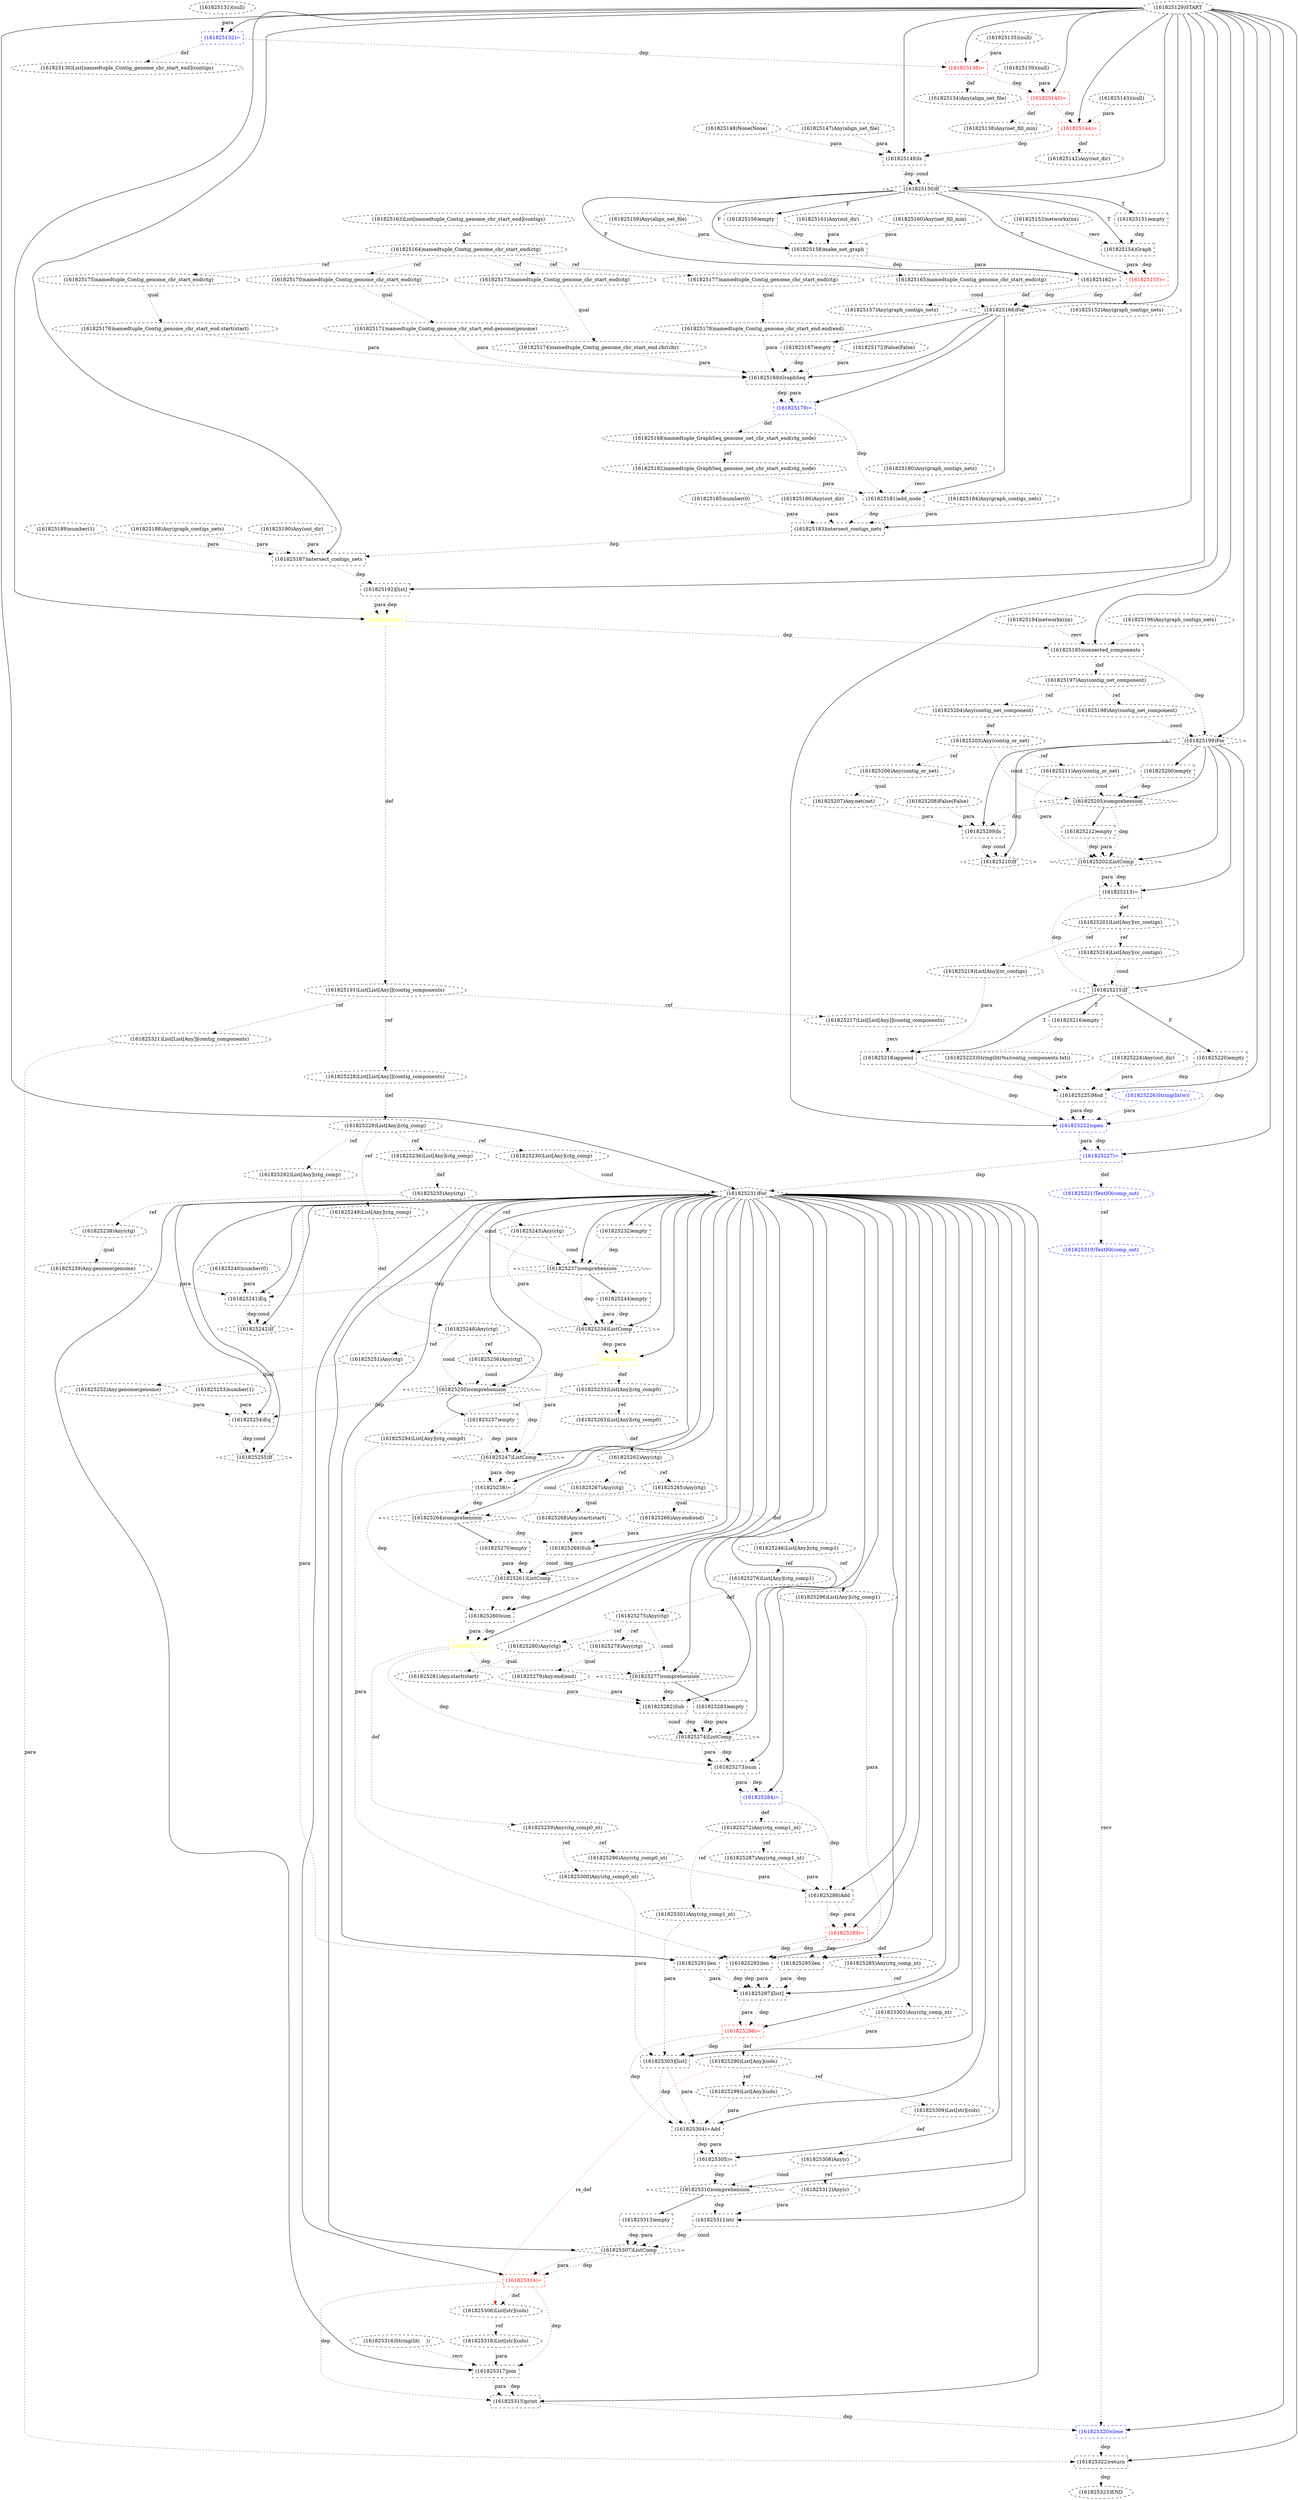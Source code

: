 digraph G {
1 [label="(161825203)Any(contig_or_net)" shape=ellipse style=dashed]
2 [label="(161825322)return" shape=box style=dashed]
3 [label="(161825132)=" shape=box style=dashed color=blue fontcolor=blue]
4 [label="(161825275)Any(ctg)" shape=ellipse style=dashed]
5 [label="(161825169)GraphSeq" shape=box style=dashed]
6 [label="(161825259)Any(ctg_comp0_nt)" shape=ellipse style=dashed]
7 [label="(161825138)Any(net_fill_min)" shape=ellipse style=dashed]
8 [label="(161825155)=" shape=box style=dashed color=red fontcolor=red]
9 [label="(161825320)close" shape=box style=dashed color=blue fontcolor=blue]
10 [label="(161825206)Any(contig_or_net)" shape=ellipse style=dashed]
11 [label="(161825218)append" shape=box style=dashed]
12 [label="(161825192)[list]" shape=box style=dashed]
13 [label="(161825298)=" shape=box style=dashed color=red fontcolor=red]
14 [label="(161825315)print" shape=box style=dashed]
15 [label="(161825282)Sub" shape=box style=dashed]
16 [label="(161825205)comprehension" shape=diamond style=dashed]
17 [label="(161825178)namedtuple_Contig_genome_chr_start_end.end(end)" shape=ellipse style=dashed]
18 [label="(161825187)intersect_contigs_nets" shape=box style=dashed]
19 [label="(161825260)sum" shape=box style=dashed]
20 [label="(161825302)Any(ctg_comp_nt)" shape=ellipse style=dashed]
21 [label="(161825258)=" shape=box style=dashed color=black fontcolor=black]
22 [label="(161825183)intersect_contigs_nets" shape=box style=dashed]
23 [label="(161825199)For" shape=diamond style=dashed]
24 [label="(161825139)(null)" shape=ellipse style=dashed]
25 [label="(161825166)For" shape=diamond style=dashed]
26 [label="(161825307)ListComp" shape=diamond style=dashed]
27 [label="(161825233)List[Any](ctg_comp0)" shape=ellipse style=dashed]
28 [label="(161825142)Any(out_dir)" shape=ellipse style=dashed]
29 [label="(161825244)empty" shape=box style=dashed]
30 [label="(161825273)sum" shape=box style=dashed]
31 [label="(161825303)[list]" shape=box style=dashed]
32 [label="(161825212)empty" shape=box style=dashed]
33 [label="(161825234)ListComp" shape=diamond style=dashed]
34 [label="(161825261)ListComp" shape=diamond style=dashed]
35 [label="(161825291)len" shape=box style=dashed]
36 [label="(161825193)=" shape=box style=dashed color=yellow fontcolor=yellow]
37 [label="(161825191)List[List[Any]](contig_components)" shape=ellipse style=dashed]
38 [label="(161825286)Any(ctg_comp0_nt)" shape=ellipse style=dashed]
39 [label="(161825241)Eq" shape=box style=dashed]
40 [label="(161825264)comprehension" shape=diamond style=dashed]
41 [label="(161825309)List[str](cols)" shape=ellipse style=dashed]
42 [label="(161825210)If" shape=diamond style=dashed]
43 [label="(161825170)namedtuple_Contig_genome_chr_start_end(ctg)" shape=ellipse style=dashed]
44 [label="(161825269)Sub" shape=box style=dashed]
45 [label="(161825223)String(lit(%s/contig_components.txt))" shape=ellipse style=dashed]
46 [label="(161825189)number(1)" shape=ellipse style=dashed]
47 [label="(161825295)len" shape=box style=dashed]
48 [label="(161825177)namedtuple_Contig_genome_chr_start_end(ctg)" shape=ellipse style=dashed]
49 [label="(161825181)add_node" shape=box style=dashed]
50 [label="(161825195)connected_components" shape=box style=dashed]
51 [label="(161825150)If" shape=diamond style=dashed]
52 [label="(161825158)make_net_graph" shape=box style=dashed]
53 [label="(161825202)ListComp" shape=diamond style=dashed]
54 [label="(161825294)List[Any](ctg_comp0)" shape=ellipse style=dashed]
55 [label="(161825278)Any(ctg)" shape=ellipse style=dashed]
56 [label="(161825316)String(lit(	))" shape=ellipse style=dashed]
57 [label="(161825153)networkx(nx)" shape=ellipse style=dashed]
58 [label="(161825185)number(0)" shape=ellipse style=dashed]
59 [label="(161825220)empty" shape=box style=dashed]
60 [label="(161825172)False(False)" shape=ellipse style=dashed]
61 [label="(161825288)Add" shape=box style=dashed]
62 [label="(161825201)List[Any](cc_contigs)" shape=ellipse style=dashed]
63 [label="(161825272)Any(ctg_comp1_nt)" shape=ellipse style=dashed]
64 [label="(161825168)namedtuple_GraphSeq_genome_net_chr_start_end(ctg_node)" shape=ellipse style=dashed]
65 [label="(161825263)List[Any](ctg_comp0)" shape=ellipse style=dashed]
66 [label="(161825216)empty" shape=box style=dashed]
67 [label="(161825248)Any(ctg)" shape=ellipse style=dashed]
68 [label="(161825256)Any(ctg)" shape=ellipse style=dashed]
69 [label="(161825221)TextIO(comp_out)" shape=ellipse style=dashed color=blue fontcolor=blue]
70 [label="(161825270)empty" shape=box style=dashed]
71 [label="(161825164)namedtuple_Contig_genome_chr_start_end(ctg)" shape=ellipse style=dashed]
72 [label="(161825284)=" shape=box style=dashed color=blue fontcolor=blue]
73 [label="(161825265)Any(ctg)" shape=ellipse style=dashed]
74 [label="(161825175)namedtuple_Contig_genome_chr_start_end(ctg)" shape=ellipse style=dashed]
75 [label="(161825253)number(1)" shape=ellipse style=dashed]
76 [label="(161825268)Any.start(start)" shape=ellipse style=dashed]
77 [label="(161825289)=" shape=box style=dashed color=red fontcolor=red]
78 [label="(161825176)namedtuple_Contig_genome_chr_start_end.start(start)" shape=ellipse style=dashed]
79 [label="(161825237)comprehension" shape=diamond style=dashed]
80 [label="(161825186)Any(out_dir)" shape=ellipse style=dashed]
81 [label="(161825318)List[str](cols)" shape=ellipse style=dashed]
82 [label="(161825217)List[List[Any]](contig_components)" shape=ellipse style=dashed]
83 [label="(161825257)empty" shape=box style=dashed]
84 [label="(161825266)Any.end(end)" shape=ellipse style=dashed]
85 [label="(161825267)Any(ctg)" shape=ellipse style=dashed]
86 [label="(161825152)Any(graph_contigs_nets)" shape=ellipse style=dashed]
87 [label="(161825235)Any(ctg)" shape=ellipse style=dashed]
88 [label="(161825161)Any(out_dir)" shape=ellipse style=dashed]
89 [label="(161825198)Any(contig_net_component)" shape=ellipse style=dashed]
90 [label="(161825207)Any.net(net)" shape=ellipse style=dashed]
91 [label="(161825311)str" shape=box style=dashed]
92 [label="(161825313)empty" shape=box style=dashed]
93 [label="(161825160)Any(net_fill_min)" shape=ellipse style=dashed]
94 [label="(161825314)=" shape=box style=dashed color=red fontcolor=red]
95 [label="(161825143)(null)" shape=ellipse style=dashed]
96 [label="(161825162)=" shape=box style=dashed color=black fontcolor=black]
97 [label="(161825251)Any(ctg)" shape=ellipse style=dashed]
98 [label="(161825231)For" shape=diamond style=dashed]
99 [label="(161825225)Mod" shape=box style=dashed]
100 [label="(161825271)=" shape=box style=dashed color=yellow fontcolor=yellow]
101 [label="(161825246)List[Any](ctg_comp1)" shape=ellipse style=dashed]
102 [label="(161825227)=" shape=box style=dashed color=blue fontcolor=blue]
103 [label="(161825140)=" shape=box style=dashed color=red fontcolor=red]
104 [label="(161825279)Any.end(end)" shape=ellipse style=dashed]
105 [label="(161825229)List[Any](ctg_comp)" shape=ellipse style=dashed]
106 [label="(161825242)If" shape=diamond style=dashed]
107 [label="(161825224)Any(out_dir)" shape=ellipse style=dashed]
108 [label="(161825135)(null)" shape=ellipse style=dashed]
109 [label="(161825204)Any(contig_net_component)" shape=ellipse style=dashed]
110 [label="(161825312)Any(c)" shape=ellipse style=dashed]
111 [label="(161825323)END" style=dashed]
112 [label="(161825240)number(0)" shape=ellipse style=dashed]
113 [label="(161825297)[list]" shape=box style=dashed]
114 [label="(161825305)=" shape=box style=dashed]
115 [label="(161825180)Any(graph_contigs_nets)" shape=ellipse style=dashed]
116 [label="(161825304)=Add" shape=box style=dashed]
117 [label="(161825188)Any(graph_contigs_nets)" shape=ellipse style=dashed]
118 [label="(161825156)empty" shape=box style=dashed]
119 [label="(161825243)Any(ctg)" shape=ellipse style=dashed]
120 [label="(161825301)Any(ctg_comp1_nt)" shape=ellipse style=dashed]
121 [label="(161825238)Any(ctg)" shape=ellipse style=dashed]
122 [label="(161825308)Any(c)" shape=ellipse style=dashed]
123 [label="(161825293)len" shape=box style=dashed]
124 [label="(161825194)networkx(nx)" shape=ellipse style=dashed]
125 [label="(161825306)List[str](cols)" shape=ellipse style=dashed]
126 [label="(161825171)namedtuple_Contig_genome_chr_start_end.genome(genome)" shape=ellipse style=dashed]
127 [label="(161825290)List[Any](cols)" shape=ellipse style=dashed]
128 [label="(161825254)Eq" shape=box style=dashed]
129 [label="(161825228)List[List[Any]](contig_components)" shape=ellipse style=dashed]
130 [label="(161825250)comprehension" shape=diamond style=dashed]
131 [label="(161825230)List[Any](ctg_comp)" shape=ellipse style=dashed]
132 [label="(161825276)List[Any](ctg_comp1)" shape=ellipse style=dashed]
133 [label="(161825147)Any(align_net_file)" shape=ellipse style=dashed]
134 [label="(161825281)Any.start(start)" shape=ellipse style=dashed]
135 [label="(161825165)namedtuple_Contig_genome_chr_start_end(ctg)" shape=ellipse style=dashed]
136 [label="(161825136)=" shape=box style=dashed color=red fontcolor=red]
137 [label="(161825208)False(False)" shape=ellipse style=dashed]
138 [label="(161825277)comprehension" shape=diamond style=dashed]
139 [label="(161825319)TextIO(comp_out)" shape=ellipse style=dashed color=blue fontcolor=blue]
140 [label="(161825213)=" shape=box style=dashed color=black fontcolor=black]
141 [label="(161825226)String(lit(w))" shape=ellipse style=dashed color=blue fontcolor=blue]
142 [label="(161825219)List[Any](cc_contigs)" shape=ellipse style=dashed]
143 [label="(161825287)Any(ctg_comp1_nt)" shape=ellipse style=dashed]
144 [label="(161825149)Is" shape=box style=dashed]
145 [label="(161825167)empty" shape=box style=dashed]
146 [label="(161825274)ListComp" shape=diamond style=dashed]
147 [label="(161825182)namedtuple_GraphSeq_genome_net_chr_start_end(ctg_node)" shape=ellipse style=dashed]
148 [label="(161825245)=" shape=box style=dashed color=yellow fontcolor=yellow]
149 [label="(161825214)List[Any](cc_contigs)" shape=ellipse style=dashed]
150 [label="(161825249)List[Any](ctg_comp)" shape=ellipse style=dashed]
151 [label="(161825310)comprehension" shape=diamond style=dashed]
152 [label="(161825197)Any(contig_net_component)" shape=ellipse style=dashed]
153 [label="(161825236)List[Any](ctg_comp)" shape=ellipse style=dashed]
154 [label="(161825190)Any(out_dir)" shape=ellipse style=dashed]
155 [label="(161825262)Any(ctg)" shape=ellipse style=dashed]
156 [label="(161825129)START" style=dashed]
157 [label="(161825299)List[Any](cols)" shape=ellipse style=dashed]
158 [label="(161825157)Any(graph_contigs_nets)" shape=ellipse style=dashed]
159 [label="(161825163)List[namedtuple_Contig_genome_chr_start_end](contigs)" shape=ellipse style=dashed]
160 [label="(161825154)Graph" shape=box style=dashed]
161 [label="(161825179)=" shape=box style=dashed color=blue fontcolor=blue]
162 [label="(161825184)Any(graph_contigs_nets)" shape=ellipse style=dashed]
163 [label="(161825280)Any(ctg)" shape=ellipse style=dashed]
164 [label="(161825252)Any.genome(genome)" shape=ellipse style=dashed]
165 [label="(161825255)If" shape=diamond style=dashed]
166 [label="(161825196)Any(graph_contigs_nets)" shape=ellipse style=dashed]
167 [label="(161825173)namedtuple_Contig_genome_chr_start_end(ctg)" shape=ellipse style=dashed]
168 [label="(161825247)ListComp" shape=diamond style=dashed]
169 [label="(161825222)open" shape=box style=dashed color=blue fontcolor=blue]
170 [label="(161825200)empty" shape=box style=dashed]
171 [label="(161825296)List[Any](ctg_comp1)" shape=ellipse style=dashed]
172 [label="(161825300)Any(ctg_comp0_nt)" shape=ellipse style=dashed]
173 [label="(161825131)(null)" shape=ellipse style=dashed]
174 [label="(161825209)Is" shape=box style=dashed]
175 [label="(161825144)=" shape=box style=dashed color=red fontcolor=red]
176 [label="(161825215)If" shape=diamond style=dashed]
177 [label="(161825232)empty" shape=box style=dashed]
178 [label="(161825130)List[namedtuple_Contig_genome_chr_start_end](contigs)" shape=ellipse style=dashed]
179 [label="(161825321)List[List[Any]](contig_components)" shape=ellipse style=dashed]
180 [label="(161825174)namedtuple_Contig_genome_chr_start_end.chr(chr)" shape=ellipse style=dashed]
181 [label="(161825285)Any(ctg_comp_nt)" shape=ellipse style=dashed]
182 [label="(161825159)Any(align_net_file)" shape=ellipse style=dashed]
183 [label="(161825292)List[Any](ctg_comp)" shape=ellipse style=dashed]
184 [label="(161825239)Any.genome(genome)" shape=ellipse style=dashed]
185 [label="(161825151)empty" shape=box style=dashed]
186 [label="(161825211)Any(contig_or_net)" shape=ellipse style=dashed]
187 [label="(161825134)Any(align_net_file)" shape=ellipse style=dashed]
188 [label="(161825317)join" shape=box style=dashed]
189 [label="(161825283)empty" shape=box style=dashed]
190 [label="(161825148)None(None)" shape=ellipse style=dashed]
109 -> 1 [label="def" style=dotted];
156 -> 2 [label="" style=solid];
179 -> 2 [label="para" style=dotted];
9 -> 2 [label="dep" style=dotted];
156 -> 3 [label="" style=solid];
173 -> 3 [label="para" style=dotted];
132 -> 4 [label="def" style=dotted];
25 -> 5 [label="" style=solid];
126 -> 5 [label="para" style=dotted];
60 -> 5 [label="para" style=dotted];
180 -> 5 [label="para" style=dotted];
78 -> 5 [label="para" style=dotted];
17 -> 5 [label="para" style=dotted];
145 -> 5 [label="dep" style=dotted];
100 -> 6 [label="def" style=dotted];
103 -> 7 [label="def" style=dotted];
51 -> 8 [label="T"];
160 -> 8 [label="dep" style=dotted];
160 -> 8 [label="para" style=dotted];
156 -> 9 [label="" style=solid];
139 -> 9 [label="recv" style=dotted];
14 -> 9 [label="dep" style=dotted];
1 -> 10 [label="ref" style=dotted];
176 -> 11 [label="T"];
82 -> 11 [label="recv" style=dotted];
142 -> 11 [label="para" style=dotted];
66 -> 11 [label="dep" style=dotted];
156 -> 12 [label="" style=solid];
18 -> 12 [label="dep" style=dotted];
98 -> 13 [label="" style=solid];
113 -> 13 [label="dep" style=dotted];
113 -> 13 [label="para" style=dotted];
98 -> 14 [label="" style=solid];
188 -> 14 [label="dep" style=dotted];
188 -> 14 [label="para" style=dotted];
94 -> 14 [label="dep" style=dotted];
98 -> 15 [label="" style=solid];
104 -> 15 [label="para" style=dotted];
134 -> 15 [label="para" style=dotted];
138 -> 15 [label="dep" style=dotted];
23 -> 16 [label="" style=solid];
1 -> 16 [label="cond" style=dotted];
186 -> 16 [label="cond" style=dotted];
170 -> 16 [label="dep" style=dotted];
48 -> 17 [label="qual" style=dotted];
156 -> 18 [label="" style=solid];
117 -> 18 [label="para" style=dotted];
46 -> 18 [label="para" style=dotted];
154 -> 18 [label="para" style=dotted];
22 -> 18 [label="dep" style=dotted];
98 -> 19 [label="" style=solid];
34 -> 19 [label="dep" style=dotted];
34 -> 19 [label="para" style=dotted];
21 -> 19 [label="dep" style=dotted];
181 -> 20 [label="ref" style=dotted];
98 -> 21 [label="" style=solid];
168 -> 21 [label="dep" style=dotted];
168 -> 21 [label="para" style=dotted];
156 -> 22 [label="" style=solid];
162 -> 22 [label="para" style=dotted];
58 -> 22 [label="para" style=dotted];
80 -> 22 [label="para" style=dotted];
49 -> 22 [label="dep" style=dotted];
156 -> 23 [label="" style=solid];
50 -> 23 [label="dep" style=dotted];
89 -> 23 [label="cond" style=dotted];
156 -> 25 [label="" style=solid];
135 -> 25 [label="cond" style=dotted];
8 -> 25 [label="dep" style=dotted];
96 -> 25 [label="dep" style=dotted];
98 -> 26 [label="" style=solid];
91 -> 26 [label="dep" style=dotted];
91 -> 26 [label="cond" style=dotted];
92 -> 26 [label="dep" style=dotted];
92 -> 26 [label="para" style=dotted];
148 -> 27 [label="def" style=dotted];
175 -> 28 [label="def" style=dotted];
79 -> 29 [label="" style=solid];
98 -> 30 [label="" style=solid];
146 -> 30 [label="dep" style=dotted];
146 -> 30 [label="para" style=dotted];
100 -> 30 [label="dep" style=dotted];
98 -> 31 [label="" style=solid];
172 -> 31 [label="para" style=dotted];
120 -> 31 [label="para" style=dotted];
20 -> 31 [label="para" style=dotted];
13 -> 31 [label="dep" style=dotted];
16 -> 32 [label="" style=solid];
98 -> 33 [label="" style=solid];
79 -> 33 [label="dep" style=dotted];
119 -> 33 [label="para" style=dotted];
29 -> 33 [label="dep" style=dotted];
29 -> 33 [label="para" style=dotted];
98 -> 34 [label="" style=solid];
44 -> 34 [label="dep" style=dotted];
44 -> 34 [label="cond" style=dotted];
70 -> 34 [label="dep" style=dotted];
70 -> 34 [label="para" style=dotted];
98 -> 35 [label="" style=solid];
183 -> 35 [label="para" style=dotted];
77 -> 35 [label="dep" style=dotted];
156 -> 36 [label="" style=solid];
12 -> 36 [label="dep" style=dotted];
12 -> 36 [label="para" style=dotted];
36 -> 37 [label="def" style=dotted];
6 -> 38 [label="ref" style=dotted];
98 -> 39 [label="" style=solid];
184 -> 39 [label="para" style=dotted];
112 -> 39 [label="para" style=dotted];
79 -> 39 [label="dep" style=dotted];
98 -> 40 [label="" style=solid];
155 -> 40 [label="cond" style=dotted];
21 -> 40 [label="dep" style=dotted];
127 -> 41 [label="ref" style=dotted];
23 -> 42 [label="" style=solid];
174 -> 42 [label="dep" style=dotted];
174 -> 42 [label="cond" style=dotted];
71 -> 43 [label="ref" style=dotted];
98 -> 44 [label="" style=solid];
84 -> 44 [label="para" style=dotted];
76 -> 44 [label="para" style=dotted];
40 -> 44 [label="dep" style=dotted];
98 -> 47 [label="" style=solid];
171 -> 47 [label="para" style=dotted];
77 -> 47 [label="dep" style=dotted];
71 -> 48 [label="ref" style=dotted];
25 -> 49 [label="" style=solid];
115 -> 49 [label="recv" style=dotted];
147 -> 49 [label="para" style=dotted];
161 -> 49 [label="dep" style=dotted];
156 -> 50 [label="" style=solid];
124 -> 50 [label="recv" style=dotted];
166 -> 50 [label="para" style=dotted];
36 -> 50 [label="dep" style=dotted];
156 -> 51 [label="" style=solid];
144 -> 51 [label="dep" style=dotted];
144 -> 51 [label="cond" style=dotted];
51 -> 52 [label="F"];
182 -> 52 [label="para" style=dotted];
93 -> 52 [label="para" style=dotted];
88 -> 52 [label="para" style=dotted];
118 -> 52 [label="dep" style=dotted];
23 -> 53 [label="" style=solid];
16 -> 53 [label="dep" style=dotted];
186 -> 53 [label="para" style=dotted];
32 -> 53 [label="dep" style=dotted];
32 -> 53 [label="para" style=dotted];
27 -> 54 [label="ref" style=dotted];
4 -> 55 [label="ref" style=dotted];
176 -> 59 [label="F"];
98 -> 61 [label="" style=solid];
38 -> 61 [label="para" style=dotted];
143 -> 61 [label="para" style=dotted];
72 -> 61 [label="dep" style=dotted];
140 -> 62 [label="def" style=dotted];
72 -> 63 [label="def" style=dotted];
161 -> 64 [label="def" style=dotted];
27 -> 65 [label="ref" style=dotted];
176 -> 66 [label="T"];
150 -> 67 [label="def" style=dotted];
67 -> 68 [label="ref" style=dotted];
102 -> 69 [label="def" style=dotted];
40 -> 70 [label="" style=solid];
159 -> 71 [label="def" style=dotted];
98 -> 72 [label="" style=solid];
30 -> 72 [label="dep" style=dotted];
30 -> 72 [label="para" style=dotted];
155 -> 73 [label="ref" style=dotted];
71 -> 74 [label="ref" style=dotted];
85 -> 76 [label="qual" style=dotted];
98 -> 77 [label="" style=solid];
61 -> 77 [label="dep" style=dotted];
61 -> 77 [label="para" style=dotted];
74 -> 78 [label="qual" style=dotted];
98 -> 79 [label="" style=solid];
87 -> 79 [label="cond" style=dotted];
119 -> 79 [label="cond" style=dotted];
177 -> 79 [label="dep" style=dotted];
125 -> 81 [label="ref" style=dotted];
37 -> 82 [label="ref" style=dotted];
130 -> 83 [label="" style=solid];
73 -> 84 [label="qual" style=dotted];
155 -> 85 [label="ref" style=dotted];
8 -> 86 [label="def" style=dotted];
153 -> 87 [label="def" style=dotted];
152 -> 89 [label="ref" style=dotted];
10 -> 90 [label="qual" style=dotted];
98 -> 91 [label="" style=solid];
110 -> 91 [label="para" style=dotted];
151 -> 91 [label="dep" style=dotted];
151 -> 92 [label="" style=solid];
98 -> 94 [label="" style=solid];
26 -> 94 [label="dep" style=dotted];
26 -> 94 [label="para" style=dotted];
51 -> 96 [label="F"];
52 -> 96 [label="dep" style=dotted];
52 -> 96 [label="para" style=dotted];
67 -> 97 [label="ref" style=dotted];
156 -> 98 [label="" style=solid];
131 -> 98 [label="cond" style=dotted];
102 -> 98 [label="dep" style=dotted];
156 -> 99 [label="" style=solid];
45 -> 99 [label="para" style=dotted];
107 -> 99 [label="para" style=dotted];
11 -> 99 [label="dep" style=dotted];
59 -> 99 [label="dep" style=dotted];
98 -> 100 [label="" style=solid];
19 -> 100 [label="dep" style=dotted];
19 -> 100 [label="para" style=dotted];
21 -> 101 [label="def" style=dotted];
156 -> 102 [label="" style=solid];
169 -> 102 [label="dep" style=dotted];
169 -> 102 [label="para" style=dotted];
156 -> 103 [label="" style=solid];
24 -> 103 [label="para" style=dotted];
136 -> 103 [label="dep" style=dotted];
55 -> 104 [label="qual" style=dotted];
129 -> 105 [label="def" style=dotted];
98 -> 106 [label="" style=solid];
39 -> 106 [label="dep" style=dotted];
39 -> 106 [label="cond" style=dotted];
152 -> 109 [label="ref" style=dotted];
122 -> 110 [label="ref" style=dotted];
2 -> 111 [label="dep" style=dotted];
98 -> 113 [label="" style=solid];
35 -> 113 [label="dep" style=dotted];
35 -> 113 [label="para" style=dotted];
123 -> 113 [label="dep" style=dotted];
123 -> 113 [label="para" style=dotted];
47 -> 113 [label="dep" style=dotted];
47 -> 113 [label="para" style=dotted];
98 -> 114 [label="" style=solid];
116 -> 114 [label="dep" style=dotted];
116 -> 114 [label="para" style=dotted];
98 -> 116 [label="" style=solid];
157 -> 116 [label="para" style=dotted];
31 -> 116 [label="dep" style=dotted];
31 -> 116 [label="para" style=dotted];
13 -> 116 [label="dep" style=dotted];
51 -> 118 [label="F"];
87 -> 119 [label="ref" style=dotted];
63 -> 120 [label="ref" style=dotted];
87 -> 121 [label="ref" style=dotted];
41 -> 122 [label="def" style=dotted];
98 -> 123 [label="" style=solid];
54 -> 123 [label="para" style=dotted];
77 -> 123 [label="dep" style=dotted];
94 -> 125 [label="def" style=dotted];
127 -> 125 [label="re_def" style=dotted color=red];
43 -> 126 [label="qual" style=dotted];
13 -> 127 [label="def" style=dotted];
98 -> 128 [label="" style=solid];
164 -> 128 [label="para" style=dotted];
75 -> 128 [label="para" style=dotted];
130 -> 128 [label="dep" style=dotted];
37 -> 129 [label="ref" style=dotted];
98 -> 130 [label="" style=solid];
67 -> 130 [label="cond" style=dotted];
68 -> 130 [label="cond" style=dotted];
148 -> 130 [label="dep" style=dotted];
105 -> 131 [label="ref" style=dotted];
101 -> 132 [label="ref" style=dotted];
163 -> 134 [label="qual" style=dotted];
71 -> 135 [label="ref" style=dotted];
156 -> 136 [label="" style=solid];
108 -> 136 [label="para" style=dotted];
3 -> 136 [label="dep" style=dotted];
98 -> 138 [label="" style=solid];
4 -> 138 [label="cond" style=dotted];
100 -> 138 [label="dep" style=dotted];
69 -> 139 [label="ref" style=dotted];
23 -> 140 [label="" style=solid];
53 -> 140 [label="dep" style=dotted];
53 -> 140 [label="para" style=dotted];
62 -> 142 [label="ref" style=dotted];
63 -> 143 [label="ref" style=dotted];
156 -> 144 [label="" style=solid];
133 -> 144 [label="para" style=dotted];
190 -> 144 [label="para" style=dotted];
175 -> 144 [label="dep" style=dotted];
25 -> 145 [label="" style=solid];
98 -> 146 [label="" style=solid];
15 -> 146 [label="dep" style=dotted];
15 -> 146 [label="cond" style=dotted];
189 -> 146 [label="dep" style=dotted];
189 -> 146 [label="para" style=dotted];
64 -> 147 [label="ref" style=dotted];
98 -> 148 [label="" style=solid];
33 -> 148 [label="dep" style=dotted];
33 -> 148 [label="para" style=dotted];
62 -> 149 [label="ref" style=dotted];
105 -> 150 [label="ref" style=dotted];
98 -> 151 [label="" style=solid];
122 -> 151 [label="cond" style=dotted];
114 -> 151 [label="dep" style=dotted];
50 -> 152 [label="def" style=dotted];
105 -> 153 [label="ref" style=dotted];
65 -> 155 [label="def" style=dotted];
127 -> 157 [label="ref" style=dotted];
96 -> 158 [label="def" style=dotted];
51 -> 160 [label="T"];
57 -> 160 [label="recv" style=dotted];
185 -> 160 [label="dep" style=dotted];
25 -> 161 [label="" style=solid];
5 -> 161 [label="dep" style=dotted];
5 -> 161 [label="para" style=dotted];
4 -> 163 [label="ref" style=dotted];
97 -> 164 [label="qual" style=dotted];
98 -> 165 [label="" style=solid];
128 -> 165 [label="dep" style=dotted];
128 -> 165 [label="cond" style=dotted];
71 -> 167 [label="ref" style=dotted];
98 -> 168 [label="" style=solid];
130 -> 168 [label="dep" style=dotted];
68 -> 168 [label="para" style=dotted];
83 -> 168 [label="dep" style=dotted];
83 -> 168 [label="para" style=dotted];
156 -> 169 [label="" style=solid];
99 -> 169 [label="dep" style=dotted];
99 -> 169 [label="para" style=dotted];
141 -> 169 [label="para" style=dotted];
11 -> 169 [label="dep" style=dotted];
59 -> 169 [label="dep" style=dotted];
23 -> 170 [label="" style=solid];
101 -> 171 [label="ref" style=dotted];
6 -> 172 [label="ref" style=dotted];
23 -> 174 [label="" style=solid];
90 -> 174 [label="para" style=dotted];
137 -> 174 [label="para" style=dotted];
16 -> 174 [label="dep" style=dotted];
156 -> 175 [label="" style=solid];
95 -> 175 [label="para" style=dotted];
103 -> 175 [label="dep" style=dotted];
23 -> 176 [label="" style=solid];
149 -> 176 [label="cond" style=dotted];
140 -> 176 [label="dep" style=dotted];
98 -> 177 [label="" style=solid];
3 -> 178 [label="def" style=dotted];
37 -> 179 [label="ref" style=dotted];
167 -> 180 [label="qual" style=dotted];
77 -> 181 [label="def" style=dotted];
105 -> 183 [label="ref" style=dotted];
121 -> 184 [label="qual" style=dotted];
51 -> 185 [label="T"];
1 -> 186 [label="ref" style=dotted];
136 -> 187 [label="def" style=dotted];
98 -> 188 [label="" style=solid];
56 -> 188 [label="recv" style=dotted];
81 -> 188 [label="para" style=dotted];
94 -> 188 [label="dep" style=dotted];
138 -> 189 [label="" style=solid];
}